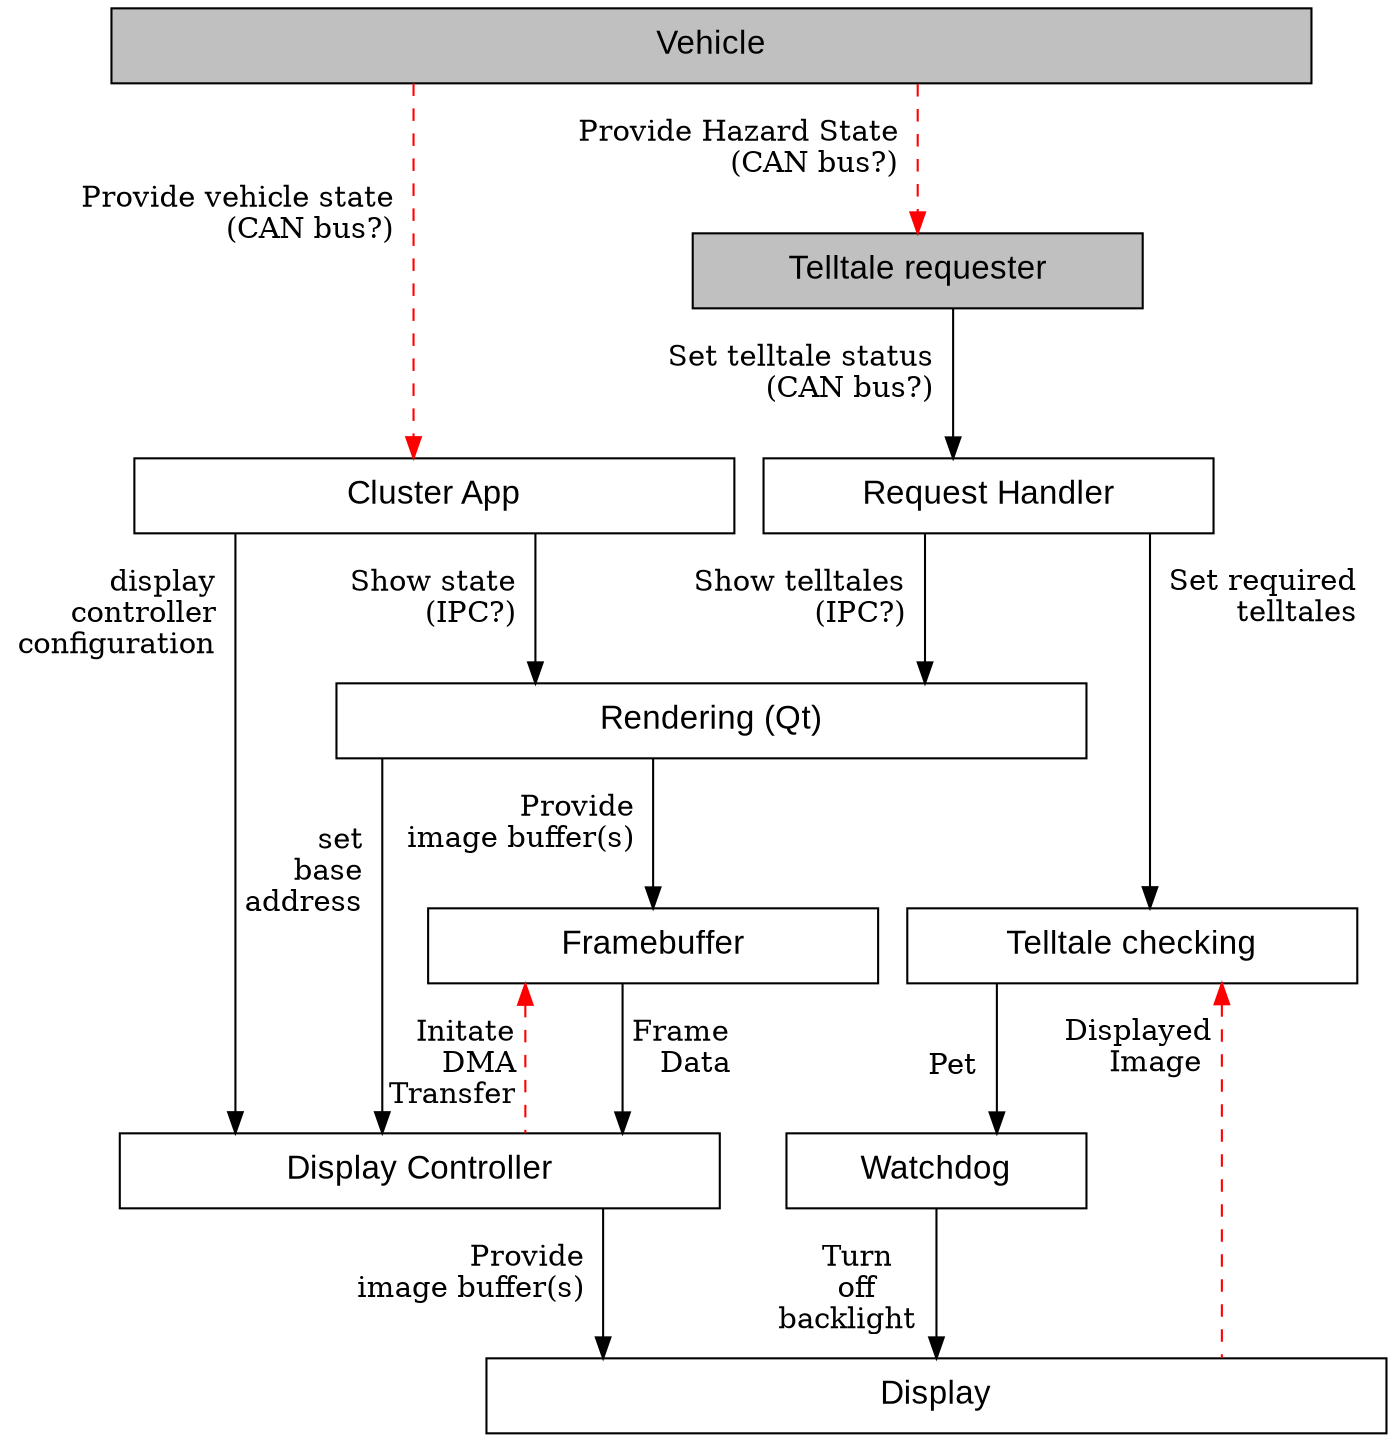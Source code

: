 digraph G {

node [shape=box width=1 height=0.5 fontname=arial fontsize=16 style=filled fillcolor=white]
graph [splines=ortho ranksep=1 nodesep=0.2 fontname=arial fontsize=16 compound=true]

vehicle [label="Vehicle" width=8, fillcolor=gray]
cluster [label="Cluster App" width=4]
requester [label="Telltale requester" width=3, fillcolor=gray]
handler [label="Request Handler" width=3]
render [label="Rendering (Qt)" width=5]
dControl [label="Display Controller" width=4]
framebuffer [label="Framebuffer" width=3]
display [label="Display" width=6]
check [label="Telltale checking" width=3]
watchdog [label="Watchdog" width=2]

vehicle -> cluster [taillabel="\r\r\r Provide vehicle state  \r(CAN bus?)  \r" style=dashed color=red]
vehicle -> requester [taillabel="\rProvide Hazard State  \r(CAN bus?)  \r" style=dashed color=red]
requester -> handler [taillabel="\rSet telltale status  \r(CAN bus?)  \r"]
cluster -> render [taillabel="\rShow state  \r(IPC?)  \r" weight=2]
cluster ->  dControl [taillabel="\r display  \rcontroller  \r configuration  \r" weight=2]
handler -> check [taillabel="\r  Set required  \r telltales  \r"]
handler -> render [taillabel="\rShow telltales  \r(IPC?)  \r"]
dControl -> display [taillabel="\rProvide  \rimage buffer(s)  \r"]
render -> framebuffer [taillabel="\rProvide  \rimage buffer(s)  \r"]
check -> display [dir=back taillabel="\r Displayed \nImage  \r" style=dashed color=red]
check -> watchdog [taillabel="\r\rPet  \r"]
watchdog -> display [taillabel="\rTurn\noff\nbacklight  \r"]
framebuffer -> dControl [dir=back taillabel="\r Initate \rDMA \r Transfer \r" style=dashed color=red]
framebuffer -> dControl [taillabel="\r Frame  \r  Data  \r"]
render -> dControl [taillabel="\r\r  set  \r base  \raddress  \r"]
}

